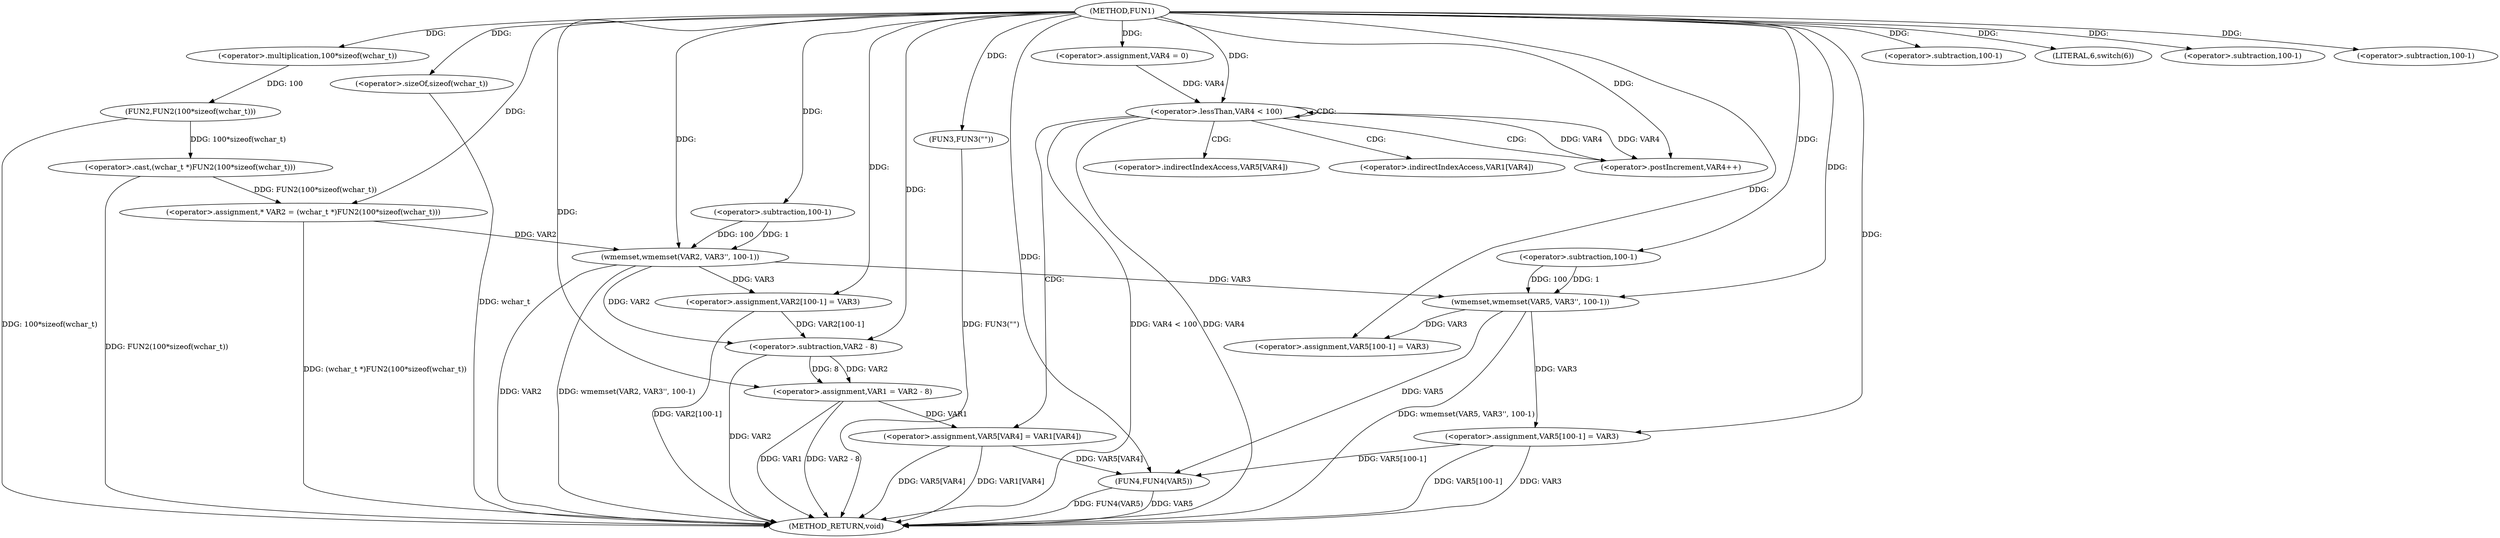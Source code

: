 digraph FUN1 {  
"1000100" [label = "(METHOD,FUN1)" ]
"1000182" [label = "(METHOD_RETURN,void)" ]
"1000104" [label = "(<operator>.assignment,* VAR2 = (wchar_t *)FUN2(100*sizeof(wchar_t)))" ]
"1000106" [label = "(<operator>.cast,(wchar_t *)FUN2(100*sizeof(wchar_t)))" ]
"1000108" [label = "(FUN2,FUN2(100*sizeof(wchar_t)))" ]
"1000109" [label = "(<operator>.multiplication,100*sizeof(wchar_t))" ]
"1000111" [label = "(<operator>.sizeOf,sizeof(wchar_t))" ]
"1000113" [label = "(wmemset,wmemset(VAR2, VAR3'', 100-1))" ]
"1000116" [label = "(<operator>.subtraction,100-1)" ]
"1000119" [label = "(<operator>.assignment,VAR2[100-1] = VAR3)" ]
"1000122" [label = "(<operator>.subtraction,100-1)" ]
"1000127" [label = "(LITERAL,6,switch(6))" ]
"1000130" [label = "(<operator>.assignment,VAR1 = VAR2 - 8)" ]
"1000132" [label = "(<operator>.subtraction,VAR2 - 8)" ]
"1000137" [label = "(FUN3,FUN3(\"\"))" ]
"1000143" [label = "(wmemset,wmemset(VAR5, VAR3'', 100-1))" ]
"1000146" [label = "(<operator>.subtraction,100-1)" ]
"1000149" [label = "(<operator>.assignment,VAR5[100-1] = VAR3)" ]
"1000152" [label = "(<operator>.subtraction,100-1)" ]
"1000157" [label = "(<operator>.assignment,VAR4 = 0)" ]
"1000160" [label = "(<operator>.lessThan,VAR4 < 100)" ]
"1000163" [label = "(<operator>.postIncrement,VAR4++)" ]
"1000166" [label = "(<operator>.assignment,VAR5[VAR4] = VAR1[VAR4])" ]
"1000173" [label = "(<operator>.assignment,VAR5[100-1] = VAR3)" ]
"1000176" [label = "(<operator>.subtraction,100-1)" ]
"1000180" [label = "(FUN4,FUN4(VAR5))" ]
"1000167" [label = "(<operator>.indirectIndexAccess,VAR5[VAR4])" ]
"1000170" [label = "(<operator>.indirectIndexAccess,VAR1[VAR4])" ]
  "1000106" -> "1000182"  [ label = "DDG: FUN2(100*sizeof(wchar_t))"] 
  "1000130" -> "1000182"  [ label = "DDG: VAR2 - 8"] 
  "1000166" -> "1000182"  [ label = "DDG: VAR5[VAR4]"] 
  "1000180" -> "1000182"  [ label = "DDG: VAR5"] 
  "1000180" -> "1000182"  [ label = "DDG: FUN4(VAR5)"] 
  "1000143" -> "1000182"  [ label = "DDG: wmemset(VAR5, VAR3'', 100-1)"] 
  "1000166" -> "1000182"  [ label = "DDG: VAR1[VAR4]"] 
  "1000130" -> "1000182"  [ label = "DDG: VAR1"] 
  "1000173" -> "1000182"  [ label = "DDG: VAR3"] 
  "1000113" -> "1000182"  [ label = "DDG: VAR2"] 
  "1000160" -> "1000182"  [ label = "DDG: VAR4 < 100"] 
  "1000132" -> "1000182"  [ label = "DDG: VAR2"] 
  "1000111" -> "1000182"  [ label = "DDG: wchar_t"] 
  "1000113" -> "1000182"  [ label = "DDG: wmemset(VAR2, VAR3'', 100-1)"] 
  "1000119" -> "1000182"  [ label = "DDG: VAR2[100-1]"] 
  "1000160" -> "1000182"  [ label = "DDG: VAR4"] 
  "1000173" -> "1000182"  [ label = "DDG: VAR5[100-1]"] 
  "1000137" -> "1000182"  [ label = "DDG: FUN3(\"\")"] 
  "1000104" -> "1000182"  [ label = "DDG: (wchar_t *)FUN2(100*sizeof(wchar_t))"] 
  "1000108" -> "1000182"  [ label = "DDG: 100*sizeof(wchar_t)"] 
  "1000106" -> "1000104"  [ label = "DDG: FUN2(100*sizeof(wchar_t))"] 
  "1000100" -> "1000104"  [ label = "DDG: "] 
  "1000108" -> "1000106"  [ label = "DDG: 100*sizeof(wchar_t)"] 
  "1000109" -> "1000108"  [ label = "DDG: 100"] 
  "1000100" -> "1000109"  [ label = "DDG: "] 
  "1000100" -> "1000111"  [ label = "DDG: "] 
  "1000104" -> "1000113"  [ label = "DDG: VAR2"] 
  "1000100" -> "1000113"  [ label = "DDG: "] 
  "1000116" -> "1000113"  [ label = "DDG: 100"] 
  "1000116" -> "1000113"  [ label = "DDG: 1"] 
  "1000100" -> "1000116"  [ label = "DDG: "] 
  "1000113" -> "1000119"  [ label = "DDG: VAR3"] 
  "1000100" -> "1000119"  [ label = "DDG: "] 
  "1000100" -> "1000122"  [ label = "DDG: "] 
  "1000100" -> "1000127"  [ label = "DDG: "] 
  "1000132" -> "1000130"  [ label = "DDG: VAR2"] 
  "1000132" -> "1000130"  [ label = "DDG: 8"] 
  "1000100" -> "1000130"  [ label = "DDG: "] 
  "1000113" -> "1000132"  [ label = "DDG: VAR2"] 
  "1000119" -> "1000132"  [ label = "DDG: VAR2[100-1]"] 
  "1000100" -> "1000132"  [ label = "DDG: "] 
  "1000100" -> "1000137"  [ label = "DDG: "] 
  "1000100" -> "1000143"  [ label = "DDG: "] 
  "1000113" -> "1000143"  [ label = "DDG: VAR3"] 
  "1000146" -> "1000143"  [ label = "DDG: 100"] 
  "1000146" -> "1000143"  [ label = "DDG: 1"] 
  "1000100" -> "1000146"  [ label = "DDG: "] 
  "1000143" -> "1000149"  [ label = "DDG: VAR3"] 
  "1000100" -> "1000149"  [ label = "DDG: "] 
  "1000100" -> "1000152"  [ label = "DDG: "] 
  "1000100" -> "1000157"  [ label = "DDG: "] 
  "1000163" -> "1000160"  [ label = "DDG: VAR4"] 
  "1000157" -> "1000160"  [ label = "DDG: VAR4"] 
  "1000100" -> "1000160"  [ label = "DDG: "] 
  "1000160" -> "1000163"  [ label = "DDG: VAR4"] 
  "1000100" -> "1000163"  [ label = "DDG: "] 
  "1000130" -> "1000166"  [ label = "DDG: VAR1"] 
  "1000100" -> "1000173"  [ label = "DDG: "] 
  "1000143" -> "1000173"  [ label = "DDG: VAR3"] 
  "1000100" -> "1000176"  [ label = "DDG: "] 
  "1000173" -> "1000180"  [ label = "DDG: VAR5[100-1]"] 
  "1000143" -> "1000180"  [ label = "DDG: VAR5"] 
  "1000166" -> "1000180"  [ label = "DDG: VAR5[VAR4]"] 
  "1000100" -> "1000180"  [ label = "DDG: "] 
  "1000160" -> "1000163"  [ label = "CDG: "] 
  "1000160" -> "1000160"  [ label = "CDG: "] 
  "1000160" -> "1000170"  [ label = "CDG: "] 
  "1000160" -> "1000166"  [ label = "CDG: "] 
  "1000160" -> "1000167"  [ label = "CDG: "] 
}
